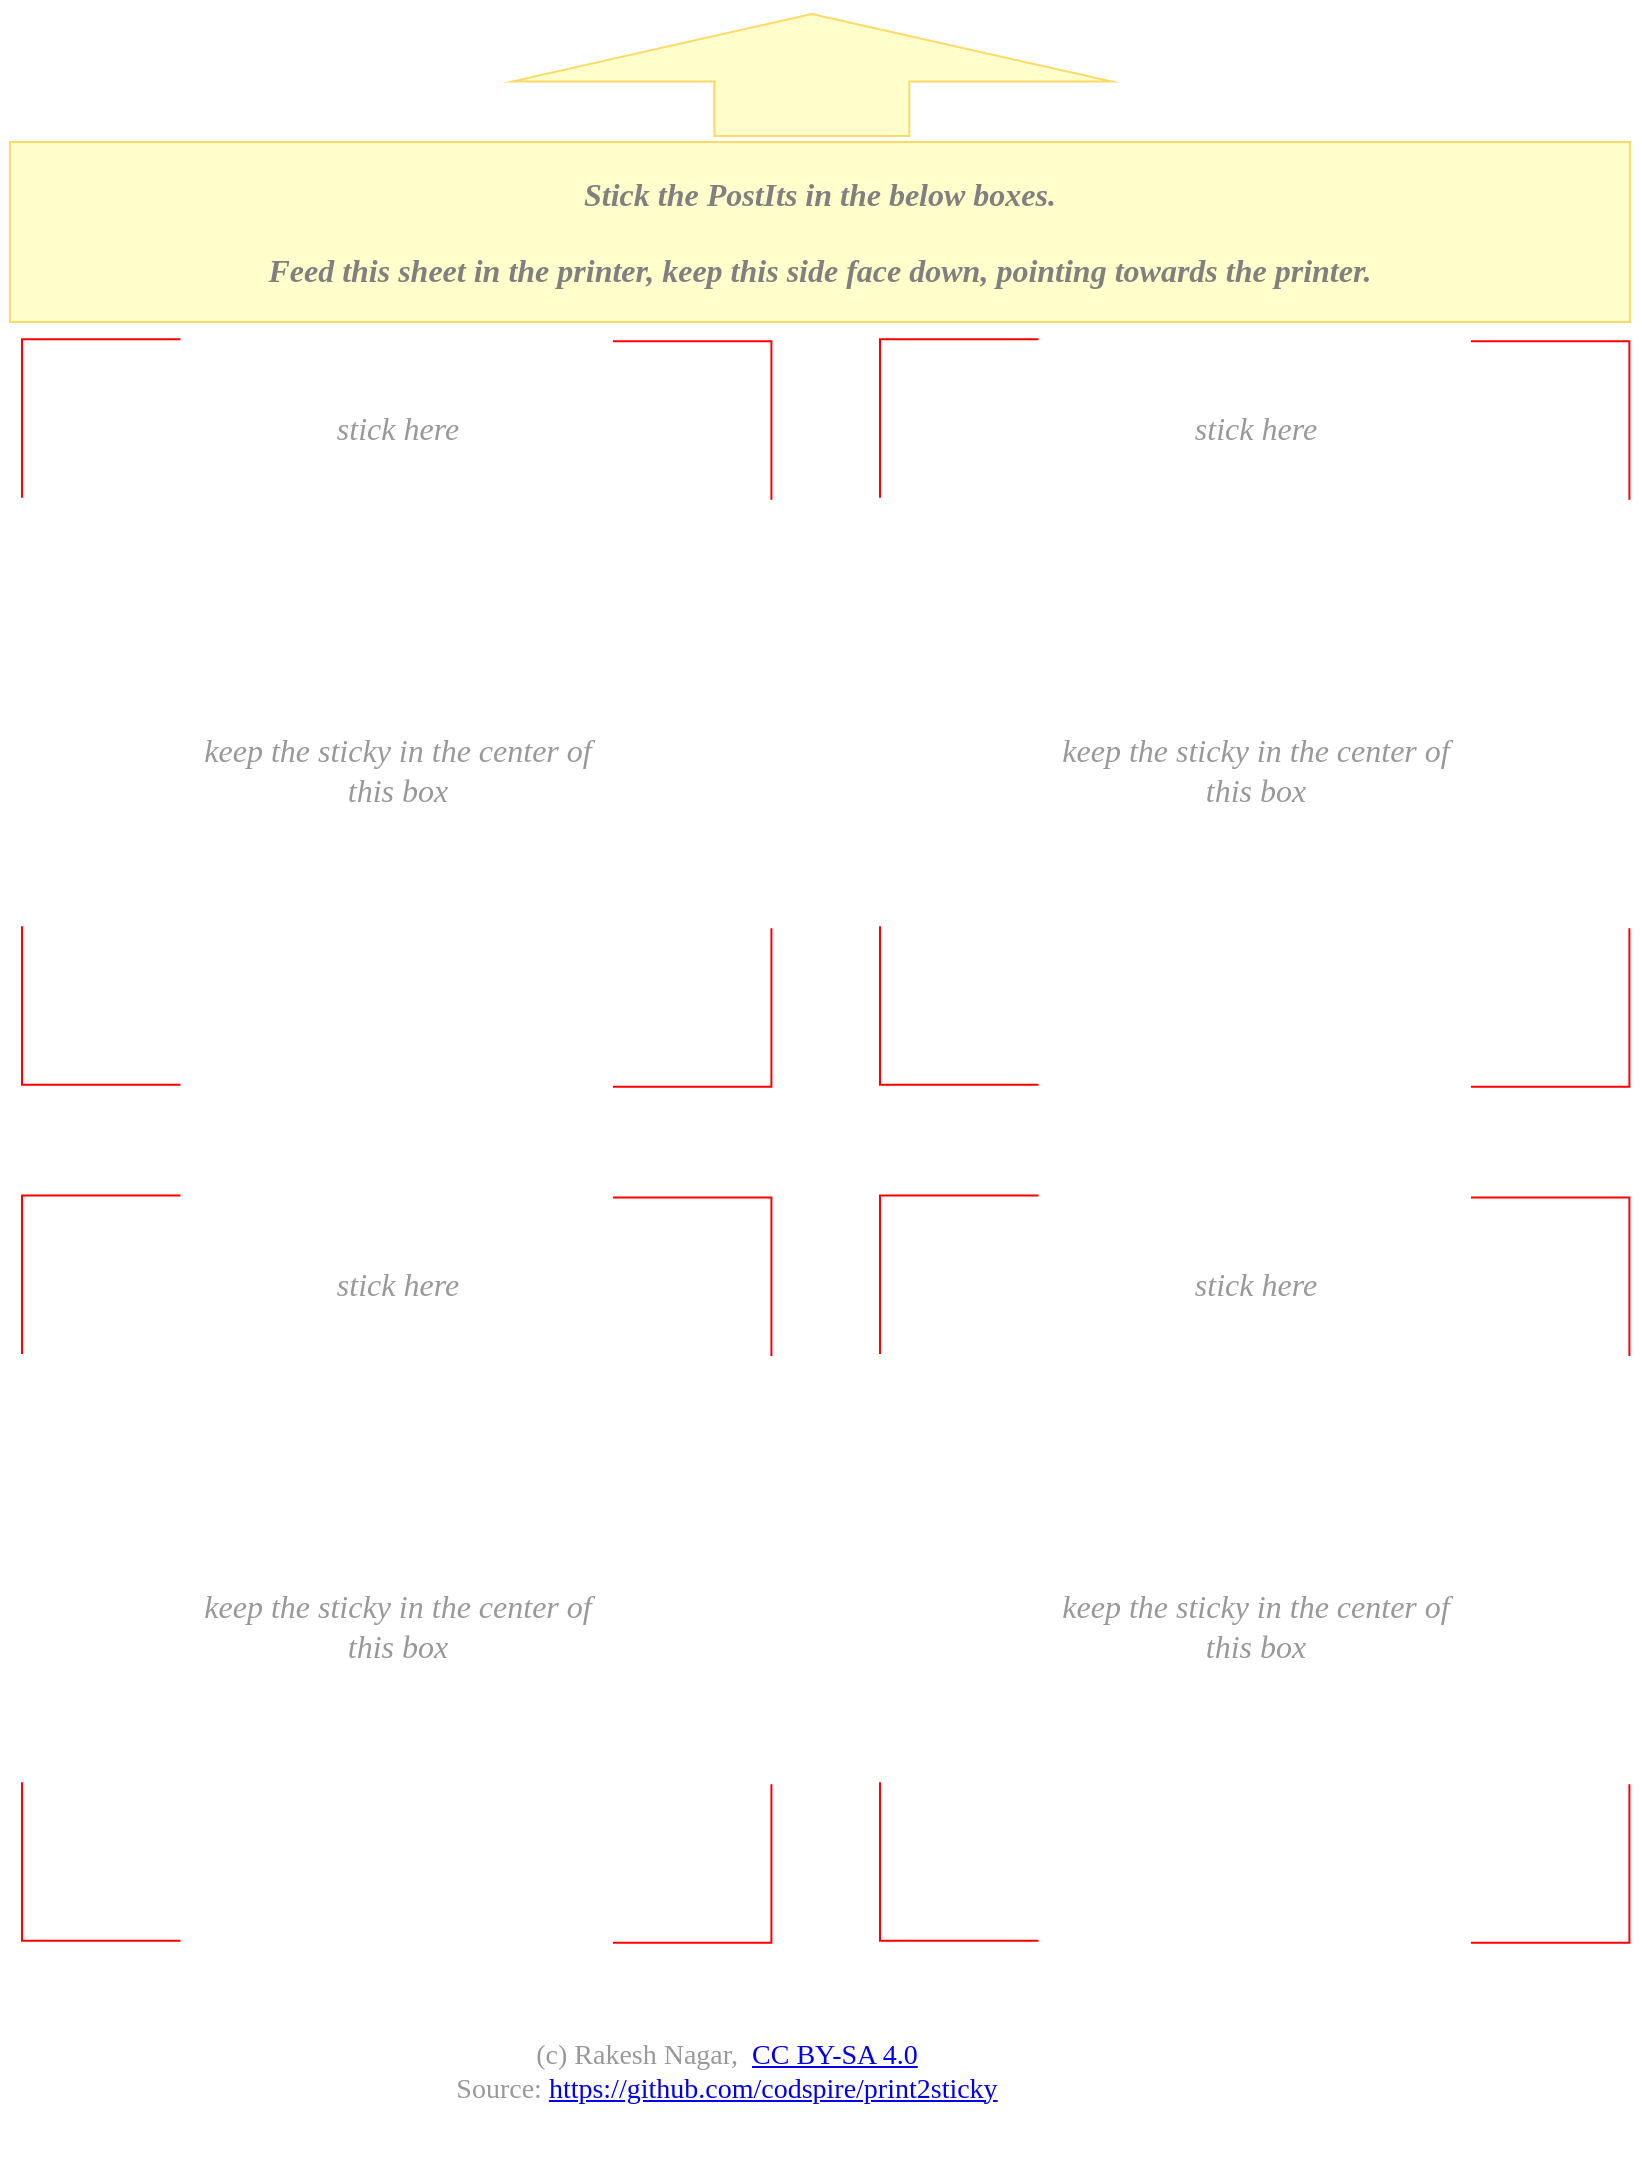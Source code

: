 <mxfile version="14.6.13" type="device"><diagram id="9nBZoB7AtlGQliLogiz_" name="Page-1"><mxGraphModel dx="236" dy="966" grid="1" gridSize="10" guides="1" tooltips="1" connect="1" arrows="1" fold="1" page="1" pageScale="1" pageWidth="850" pageHeight="1100" math="0" shadow="0"><root><mxCell id="0"/><mxCell id="ROpI_GvsRMFa5oQ5Yov0-5" value="1" style="" parent="0"/><mxCell id="YQwL3v-z31JkzmOm8a5s-0" value="" style="shape=image;verticalLabelPosition=bottom;labelBackgroundColor=#ffffff;verticalAlign=top;aspect=fixed;imageAspect=0;image=https://www.printablee.com/postpic/2015/04/free-printable-grid-graph-paper_18894.png;" parent="ROpI_GvsRMFa5oQ5Yov0-5" vertex="1"><mxGeometry x="865" y="3.64" width="817.85" height="1083.68" as="geometry"/></mxCell><mxCell id="YQwL3v-z31JkzmOm8a5s-33" value="" style="rounded=0;whiteSpace=wrap;html=1;shadow=0;glass=0;sketch=0;strokeColor=none;" parent="ROpI_GvsRMFa5oQ5Yov0-5" vertex="1"><mxGeometry x="864.48" y="10" width="818.9" height="161.61" as="geometry"/></mxCell><mxCell id="ROpI_GvsRMFa5oQ5Yov0-15" value="" style="rounded=0;whiteSpace=wrap;html=1;shadow=0;glass=0;sketch=0;strokeColor=none;" parent="ROpI_GvsRMFa5oQ5Yov0-5" vertex="1"><mxGeometry x="864.39" y="975" width="819.07" height="110" as="geometry"/></mxCell><mxCell id="YQwL3v-z31JkzmOm8a5s-11" value="" style="group" parent="ROpI_GvsRMFa5oQ5Yov0-5" vertex="1" connectable="0"><mxGeometry x="875" y="172.64" width="374.7" height="373.68" as="geometry"/></mxCell><mxCell id="NnRA1GkFpof5pF7ksqsv-20" value="&lt;span style=&quot;background-color: rgb(255 , 255 , 255) ; font-size: 16px&quot;&gt;stick here&lt;/span&gt;" style="text;html=1;strokeColor=none;fillColor=none;align=center;verticalAlign=middle;whiteSpace=wrap;rounded=0;fontColor=#999999;fontFamily=Comfortaa;fontSource=https%3A%2F%2Ffonts.googleapis.com%2Fcss%3Ffamily%3DComfortaa;fontSize=16;fontStyle=2" parent="YQwL3v-z31JkzmOm8a5s-11" vertex="1"><mxGeometry x="88.005" y="27.947" width="200" height="32.315" as="geometry"/></mxCell><mxCell id="NnRA1GkFpof5pF7ksqsv-15" value="&lt;span style=&quot;background-color: rgb(255 , 255 , 255) ; font-size: 16px&quot;&gt;keep the sticky in the center of this box&lt;/span&gt;" style="text;html=1;strokeColor=none;fillColor=none;align=center;verticalAlign=middle;whiteSpace=wrap;rounded=0;fontColor=#999999;fontFamily=Comfortaa;fontSource=https%3A%2F%2Ffonts.googleapis.com%2Fcss%3Ffamily%3DComfortaa;fontSize=16;fontStyle=2" parent="YQwL3v-z31JkzmOm8a5s-11" vertex="1"><mxGeometry x="88.005" y="142.606" width="200" height="145.417" as="geometry"/></mxCell><mxCell id="YQwL3v-z31JkzmOm8a5s-1" value="" style="shape=partialRectangle;whiteSpace=wrap;html=1;bottom=0;right=0;fillColor=none;strokeColor=#FF0000;" parent="YQwL3v-z31JkzmOm8a5s-11" vertex="1"><mxGeometry width="78.74" height="78.74" as="geometry"/></mxCell><mxCell id="YQwL3v-z31JkzmOm8a5s-2" value="" style="shape=partialRectangle;whiteSpace=wrap;html=1;bottom=0;right=0;fillColor=none;strokeColor=#FF0000;rotation=90;" parent="YQwL3v-z31JkzmOm8a5s-11" vertex="1"><mxGeometry x="295.96" y="1" width="78.74" height="78.74" as="geometry"/></mxCell><mxCell id="YQwL3v-z31JkzmOm8a5s-3" value="" style="shape=partialRectangle;whiteSpace=wrap;html=1;bottom=0;right=0;fillColor=none;strokeColor=#FF0000;rotation=-90;" parent="YQwL3v-z31JkzmOm8a5s-11" vertex="1"><mxGeometry y="293.94" width="78.74" height="78.74" as="geometry"/></mxCell><mxCell id="YQwL3v-z31JkzmOm8a5s-4" value="" style="shape=partialRectangle;whiteSpace=wrap;html=1;bottom=0;right=0;fillColor=none;strokeColor=#FF0000;rotation=-180;" parent="YQwL3v-z31JkzmOm8a5s-11" vertex="1"><mxGeometry x="295.96" y="294.94" width="78.74" height="78.74" as="geometry"/></mxCell><mxCell id="YQwL3v-z31JkzmOm8a5s-12" value="" style="group" parent="ROpI_GvsRMFa5oQ5Yov0-5" vertex="1" connectable="0"><mxGeometry x="1304" y="172.64" width="374.7" height="373.68" as="geometry"/></mxCell><mxCell id="YQwL3v-z31JkzmOm8a5s-13" value="&lt;span style=&quot;background-color: rgb(255 , 255 , 255) ; font-size: 16px&quot;&gt;stick here&lt;/span&gt;" style="text;html=1;strokeColor=none;fillColor=none;align=center;verticalAlign=middle;whiteSpace=wrap;rounded=0;fontColor=#999999;fontFamily=Comfortaa;fontSource=https%3A%2F%2Ffonts.googleapis.com%2Fcss%3Ffamily%3DComfortaa;fontSize=16;fontStyle=2" parent="YQwL3v-z31JkzmOm8a5s-12" vertex="1"><mxGeometry x="88.005" y="27.947" width="200" height="32.315" as="geometry"/></mxCell><mxCell id="YQwL3v-z31JkzmOm8a5s-14" value="&lt;span style=&quot;background-color: rgb(255 , 255 , 255) ; font-size: 16px&quot;&gt;keep the sticky in the center of this box&lt;/span&gt;" style="text;html=1;strokeColor=none;fillColor=none;align=center;verticalAlign=middle;whiteSpace=wrap;rounded=0;fontColor=#999999;fontFamily=Comfortaa;fontSource=https%3A%2F%2Ffonts.googleapis.com%2Fcss%3Ffamily%3DComfortaa;fontSize=16;fontStyle=2" parent="YQwL3v-z31JkzmOm8a5s-12" vertex="1"><mxGeometry x="88.005" y="142.606" width="200" height="145.417" as="geometry"/></mxCell><mxCell id="YQwL3v-z31JkzmOm8a5s-15" value="" style="shape=partialRectangle;whiteSpace=wrap;html=1;bottom=0;right=0;fillColor=none;strokeColor=#FF0000;" parent="YQwL3v-z31JkzmOm8a5s-12" vertex="1"><mxGeometry width="78.74" height="78.74" as="geometry"/></mxCell><mxCell id="YQwL3v-z31JkzmOm8a5s-16" value="" style="shape=partialRectangle;whiteSpace=wrap;html=1;bottom=0;right=0;fillColor=none;strokeColor=#FF0000;rotation=90;" parent="YQwL3v-z31JkzmOm8a5s-12" vertex="1"><mxGeometry x="295.96" y="1" width="78.74" height="78.74" as="geometry"/></mxCell><mxCell id="YQwL3v-z31JkzmOm8a5s-17" value="" style="shape=partialRectangle;whiteSpace=wrap;html=1;bottom=0;right=0;fillColor=none;strokeColor=#FF0000;rotation=-90;" parent="YQwL3v-z31JkzmOm8a5s-12" vertex="1"><mxGeometry y="293.94" width="78.74" height="78.74" as="geometry"/></mxCell><mxCell id="YQwL3v-z31JkzmOm8a5s-18" value="" style="shape=partialRectangle;whiteSpace=wrap;html=1;bottom=0;right=0;fillColor=none;strokeColor=#FF0000;rotation=-180;" parent="YQwL3v-z31JkzmOm8a5s-12" vertex="1"><mxGeometry x="295.96" y="294.94" width="78.74" height="78.74" as="geometry"/></mxCell><mxCell id="YQwL3v-z31JkzmOm8a5s-19" value="" style="group" parent="ROpI_GvsRMFa5oQ5Yov0-5" vertex="1" connectable="0"><mxGeometry x="875" y="600.71" width="374.7" height="373.68" as="geometry"/></mxCell><mxCell id="YQwL3v-z31JkzmOm8a5s-20" value="&lt;span style=&quot;background-color: rgb(255 , 255 , 255) ; font-size: 16px&quot;&gt;stick here&lt;/span&gt;" style="text;html=1;strokeColor=none;fillColor=none;align=center;verticalAlign=middle;whiteSpace=wrap;rounded=0;fontColor=#999999;fontFamily=Comfortaa;fontSource=https%3A%2F%2Ffonts.googleapis.com%2Fcss%3Ffamily%3DComfortaa;fontSize=16;fontStyle=2" parent="YQwL3v-z31JkzmOm8a5s-19" vertex="1"><mxGeometry x="88.005" y="27.947" width="200" height="32.315" as="geometry"/></mxCell><mxCell id="YQwL3v-z31JkzmOm8a5s-21" value="&lt;span style=&quot;background-color: rgb(255 , 255 , 255) ; font-size: 16px&quot;&gt;keep the sticky in the center of this box&lt;/span&gt;" style="text;html=1;strokeColor=none;fillColor=none;align=center;verticalAlign=middle;whiteSpace=wrap;rounded=0;fontColor=#999999;fontFamily=Comfortaa;fontSource=https%3A%2F%2Ffonts.googleapis.com%2Fcss%3Ffamily%3DComfortaa;fontSize=16;fontStyle=2" parent="YQwL3v-z31JkzmOm8a5s-19" vertex="1"><mxGeometry x="88.005" y="142.606" width="200" height="145.417" as="geometry"/></mxCell><mxCell id="YQwL3v-z31JkzmOm8a5s-22" value="" style="shape=partialRectangle;whiteSpace=wrap;html=1;bottom=0;right=0;fillColor=none;strokeColor=#FF0000;" parent="YQwL3v-z31JkzmOm8a5s-19" vertex="1"><mxGeometry width="78.74" height="78.74" as="geometry"/></mxCell><mxCell id="YQwL3v-z31JkzmOm8a5s-23" value="" style="shape=partialRectangle;whiteSpace=wrap;html=1;bottom=0;right=0;fillColor=none;strokeColor=#FF0000;rotation=90;" parent="YQwL3v-z31JkzmOm8a5s-19" vertex="1"><mxGeometry x="295.96" y="1" width="78.74" height="78.74" as="geometry"/></mxCell><mxCell id="YQwL3v-z31JkzmOm8a5s-24" value="" style="shape=partialRectangle;whiteSpace=wrap;html=1;bottom=0;right=0;fillColor=none;strokeColor=#FF0000;rotation=-90;" parent="YQwL3v-z31JkzmOm8a5s-19" vertex="1"><mxGeometry y="293.94" width="78.74" height="78.74" as="geometry"/></mxCell><mxCell id="YQwL3v-z31JkzmOm8a5s-25" value="" style="shape=partialRectangle;whiteSpace=wrap;html=1;bottom=0;right=0;fillColor=none;strokeColor=#FF0000;rotation=-180;" parent="YQwL3v-z31JkzmOm8a5s-19" vertex="1"><mxGeometry x="295.96" y="294.94" width="78.74" height="78.74" as="geometry"/></mxCell><mxCell id="YQwL3v-z31JkzmOm8a5s-26" value="" style="group" parent="ROpI_GvsRMFa5oQ5Yov0-5" vertex="1" connectable="0"><mxGeometry x="1304" y="600.71" width="374.7" height="373.68" as="geometry"/></mxCell><mxCell id="YQwL3v-z31JkzmOm8a5s-27" value="&lt;span style=&quot;background-color: rgb(255 , 255 , 255) ; font-size: 16px&quot;&gt;stick here&lt;/span&gt;" style="text;html=1;strokeColor=none;fillColor=none;align=center;verticalAlign=middle;whiteSpace=wrap;rounded=0;fontColor=#999999;fontFamily=Comfortaa;fontSource=https%3A%2F%2Ffonts.googleapis.com%2Fcss%3Ffamily%3DComfortaa;fontSize=16;fontStyle=2" parent="YQwL3v-z31JkzmOm8a5s-26" vertex="1"><mxGeometry x="88.005" y="27.947" width="200" height="32.315" as="geometry"/></mxCell><mxCell id="YQwL3v-z31JkzmOm8a5s-28" value="&lt;span style=&quot;background-color: rgb(255 , 255 , 255) ; font-size: 16px&quot;&gt;keep the sticky in the center of this box&lt;/span&gt;" style="text;html=1;strokeColor=none;fillColor=none;align=center;verticalAlign=middle;whiteSpace=wrap;rounded=0;fontColor=#999999;fontFamily=Comfortaa;fontSource=https%3A%2F%2Ffonts.googleapis.com%2Fcss%3Ffamily%3DComfortaa;fontSize=16;fontStyle=2" parent="YQwL3v-z31JkzmOm8a5s-26" vertex="1"><mxGeometry x="88.005" y="142.606" width="200" height="145.417" as="geometry"/></mxCell><mxCell id="YQwL3v-z31JkzmOm8a5s-29" value="" style="shape=partialRectangle;whiteSpace=wrap;html=1;bottom=0;right=0;fillColor=none;strokeColor=#FF0000;" parent="YQwL3v-z31JkzmOm8a5s-26" vertex="1"><mxGeometry width="78.74" height="78.74" as="geometry"/></mxCell><mxCell id="YQwL3v-z31JkzmOm8a5s-30" value="" style="shape=partialRectangle;whiteSpace=wrap;html=1;bottom=0;right=0;fillColor=none;strokeColor=#FF0000;rotation=90;" parent="YQwL3v-z31JkzmOm8a5s-26" vertex="1"><mxGeometry x="295.96" y="1" width="78.74" height="78.74" as="geometry"/></mxCell><mxCell id="YQwL3v-z31JkzmOm8a5s-31" value="" style="shape=partialRectangle;whiteSpace=wrap;html=1;bottom=0;right=0;fillColor=none;strokeColor=#FF0000;rotation=-90;" parent="YQwL3v-z31JkzmOm8a5s-26" vertex="1"><mxGeometry y="293.94" width="78.74" height="78.74" as="geometry"/></mxCell><mxCell id="YQwL3v-z31JkzmOm8a5s-32" value="" style="shape=partialRectangle;whiteSpace=wrap;html=1;bottom=0;right=0;fillColor=none;strokeColor=#FF0000;rotation=-180;" parent="YQwL3v-z31JkzmOm8a5s-26" vertex="1"><mxGeometry x="295.96" y="294.94" width="78.74" height="78.74" as="geometry"/></mxCell><mxCell id="iRkkeoddu2bqXUtdx4r0-0" value="" style="shape=singleArrow;direction=north;whiteSpace=wrap;html=1;arrowWidth=0.325;arrowSize=0.554;sketch=0;shadow=0;fillColor=#FFFFCC;strokeColor=#FFD966;" parent="ROpI_GvsRMFa5oQ5Yov0-5" vertex="1"><mxGeometry x="1119.93" y="10" width="300" height="61" as="geometry"/></mxCell><mxCell id="iRkkeoddu2bqXUtdx4r0-1" value="&lt;span style=&quot;font-size: 16px;&quot;&gt;Stick the PostIts in the below boxes.&lt;br&gt;&lt;br&gt;Feed this sheet in the printer,&amp;nbsp;keep this side face down, pointing towards the printer.&lt;/span&gt;" style="text;html=1;align=center;verticalAlign=middle;whiteSpace=wrap;rounded=0;fontFamily=Comfortaa;fontSource=https%3A%2F%2Ffonts.googleapis.com%2Fcss%3Ffamily%3DComfortaa;fontSize=16;fontStyle=3;labelBackgroundColor=none;fillColor=#FFFFCC;strokeColor=#FFD966;fontColor=#808080;" parent="ROpI_GvsRMFa5oQ5Yov0-5" vertex="1"><mxGeometry x="868.93" y="74" width="810" height="90" as="geometry"/></mxCell><mxCell id="GUX6clk-l2cHu4G-XzmI-0" value="" style="group" vertex="1" connectable="0" parent="ROpI_GvsRMFa5oQ5Yov0-5"><mxGeometry x="1030" y="1021.5" width="512" height="35" as="geometry"/></mxCell><mxCell id="GUX6clk-l2cHu4G-XzmI-1" value="&lt;span style=&quot;text-indent: 0px ; display: inline ; float: none&quot;&gt;(c) Rakesh Nagar,&lt;span style=&quot;font-size: 14px ; font-style: normal ; letter-spacing: normal ; text-transform: none ; word-spacing: 0px&quot;&gt;&amp;nbsp;&amp;nbsp;&lt;/span&gt;&lt;span style=&quot;font-size: 14px ; font-style: normal ; letter-spacing: normal ; text-transform: none ; word-spacing: 0px&quot;&gt;&lt;a href=&quot;https://creativecommons.org/licenses/by-sa/4.0/&quot;&gt;CC BY-SA 4.0&lt;/a&gt;&lt;br&gt;&lt;/span&gt;Source: &lt;a href=&quot;https://github.com/codspire/print2sticky&quot;&gt;https://github.com/codspire/print2sticky&lt;/a&gt;&lt;br style=&quot;font-size: 14px&quot;&gt;&lt;/span&gt;" style="text;whiteSpace=wrap;html=1;fontSize=14;fontFamily=Comfortaa;fontSource=https%3A%2F%2Ffonts.googleapis.com%2Fcss%3Ffamily%3DComfortaa;fontColor=#999999;fontStyle=0;labelBackgroundColor=none;verticalAlign=middle;align=center;" vertex="1" parent="GUX6clk-l2cHu4G-XzmI-0"><mxGeometry y="0.91" width="395" height="33.18" as="geometry"/></mxCell><mxCell id="GUX6clk-l2cHu4G-XzmI-2" value="" style="shape=image;verticalLabelPosition=bottom;labelBackgroundColor=#ffffff;verticalAlign=top;aspect=fixed;imageAspect=0;image=https://wiki.ubc.ca/images/thumb/9/91/CC-SA_button.png/100px-CC-SA_button.png;" vertex="1" parent="GUX6clk-l2cHu4G-XzmI-0"><mxGeometry x="412" width="100" height="35" as="geometry"/></mxCell></root></mxGraphModel></diagram></mxfile>